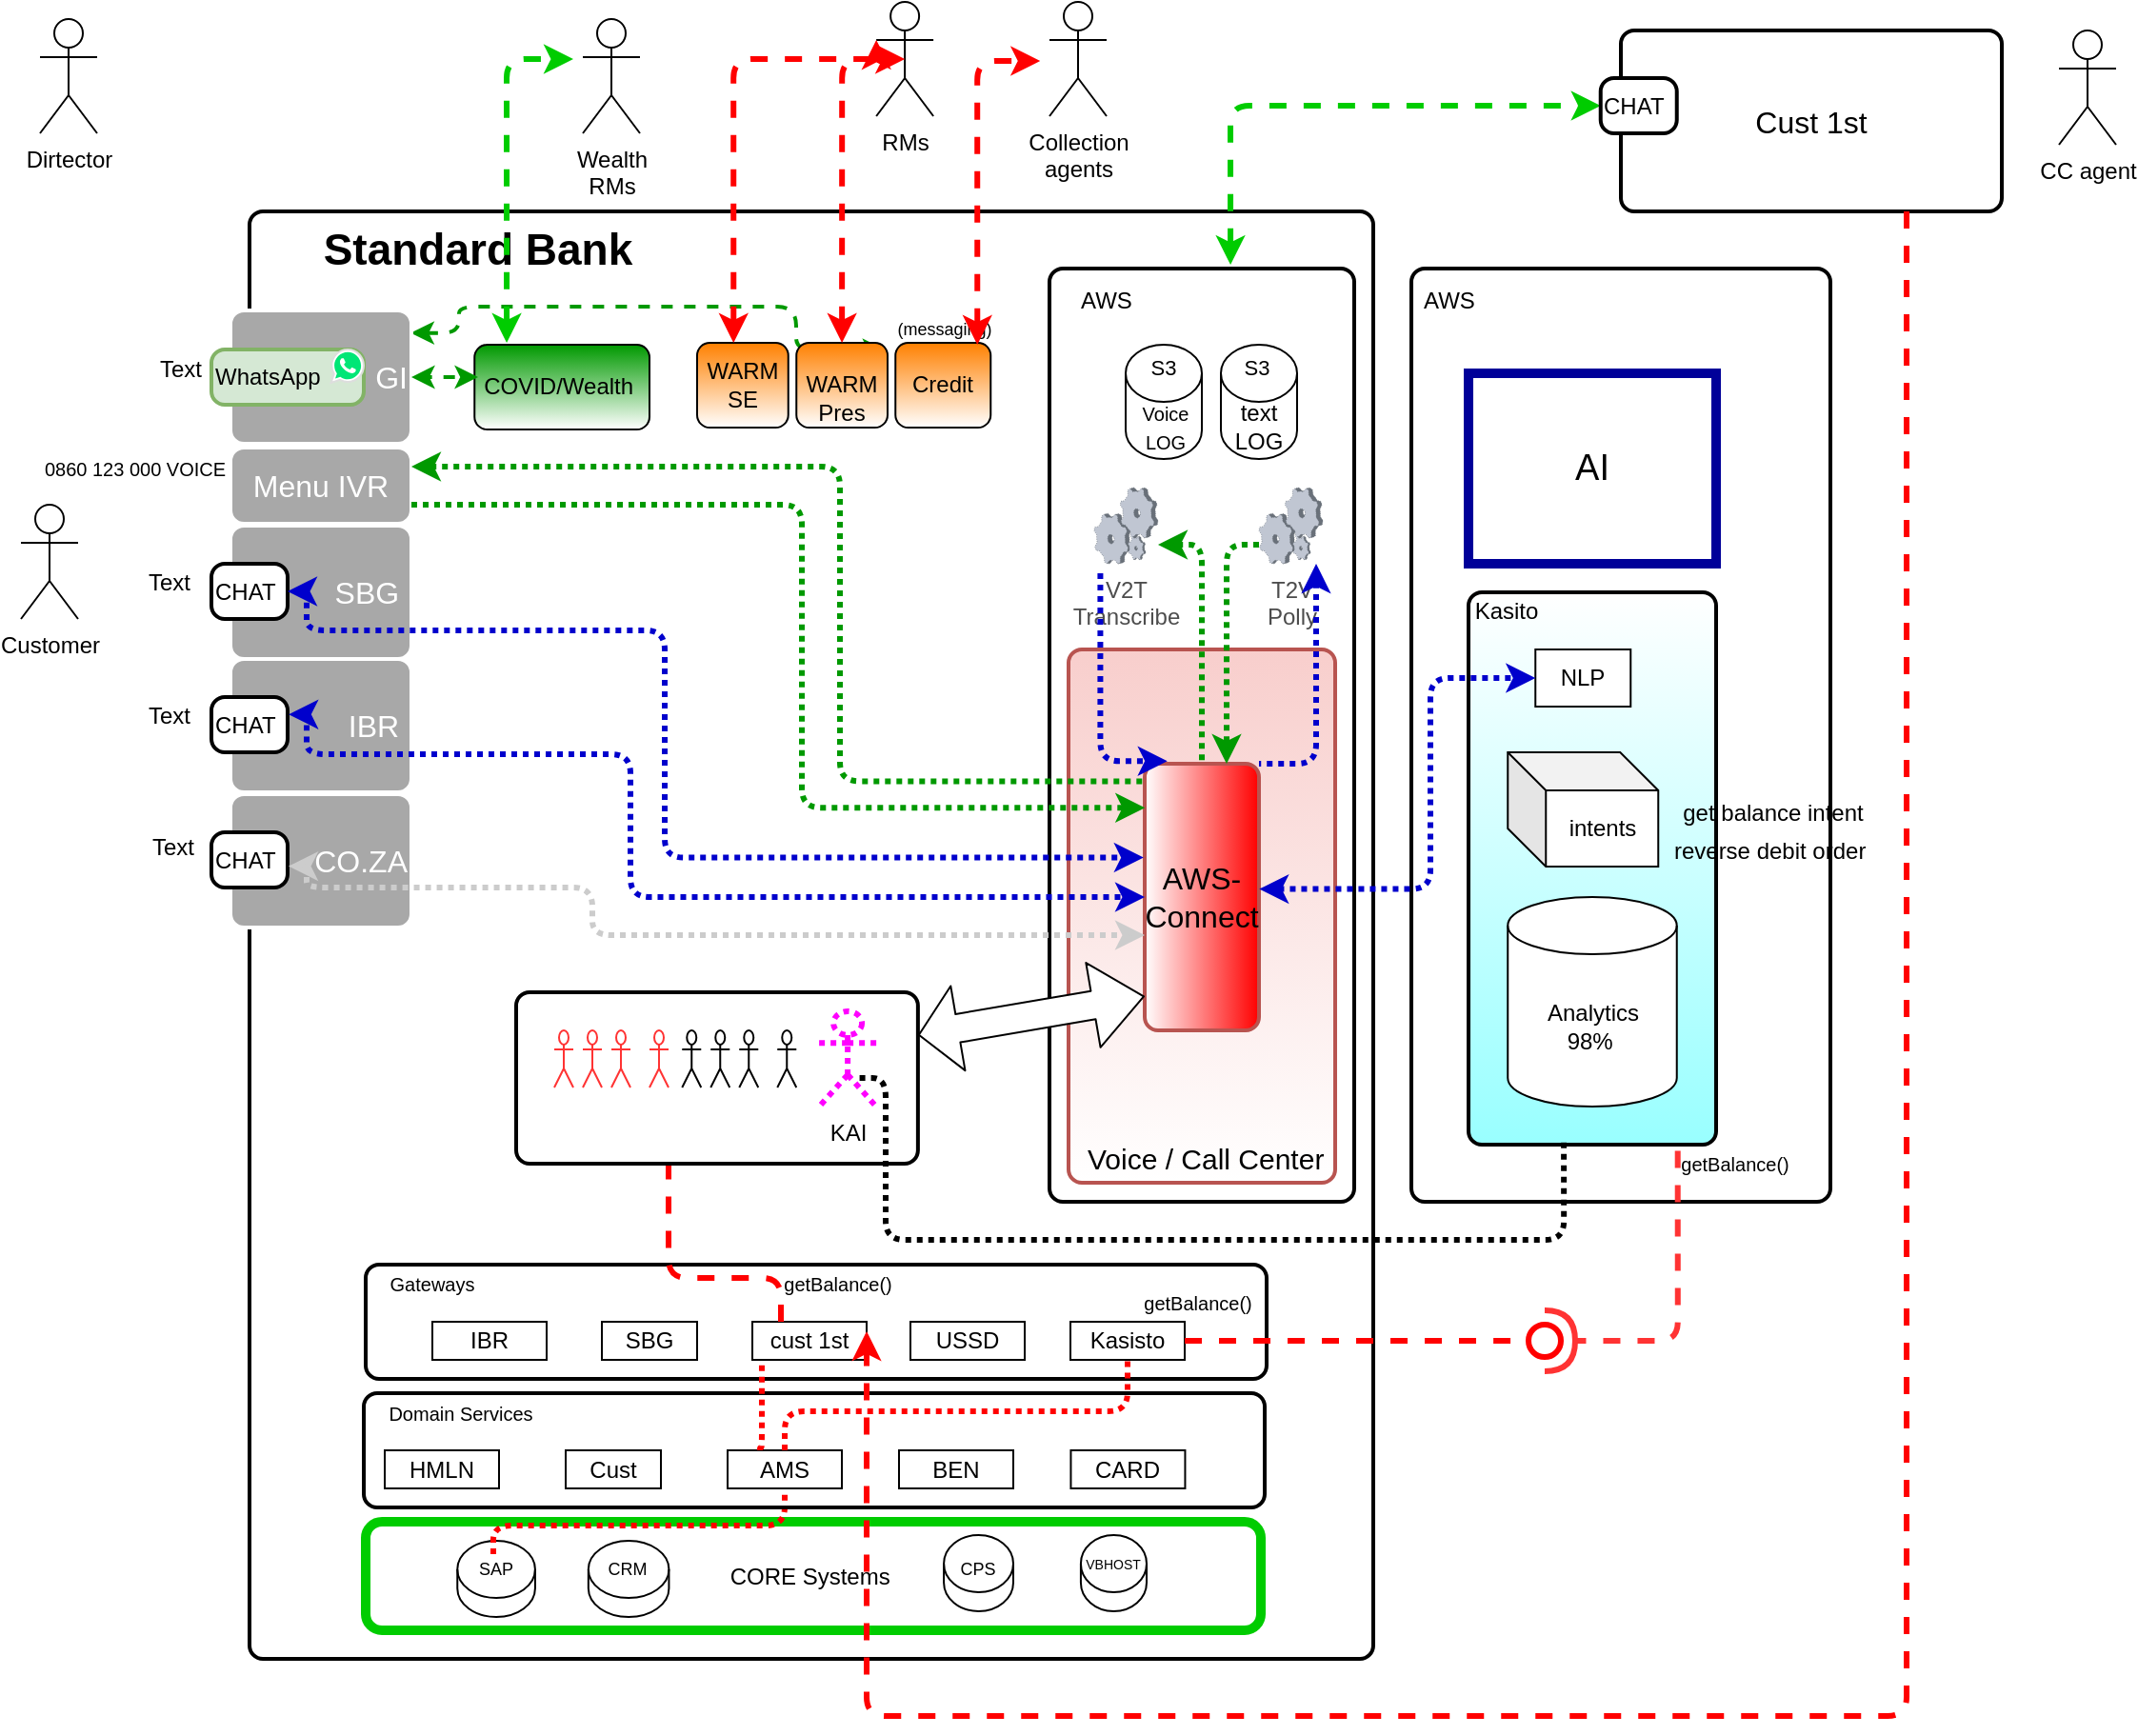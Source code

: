 <mxfile version="14.4.3" type="device"><diagram id="6pjOz0jpI8ln_Rn0kMTq" name="Page-1"><mxGraphModel dx="1392" dy="1125" grid="1" gridSize="10" guides="1" tooltips="1" connect="1" arrows="1" fold="1" page="1" pageScale="1" pageWidth="1654" pageHeight="1169" math="0" shadow="0"><root><mxCell id="0"/><mxCell id="1" parent="0"/><mxCell id="LYltHYQfetAKPx5YOl0u-1" value="" style="rounded=1;whiteSpace=wrap;html=1;absoluteArcSize=1;arcSize=14;strokeWidth=2;shadow=0;glass=0;comic=0;fillColor=none;gradientColor=none;fontSize=16;" parent="1" vertex="1"><mxGeometry x="410" y="130" width="590" height="760" as="geometry"/></mxCell><mxCell id="LYltHYQfetAKPx5YOl0u-5" value="" style="rounded=1;whiteSpace=wrap;html=1;absoluteArcSize=1;arcSize=14;strokeWidth=2;shadow=0;glass=0;comic=0;fillColor=none;gradientColor=none;fontSize=16;" parent="1" vertex="1"><mxGeometry x="830" y="160" width="160" height="490" as="geometry"/></mxCell><mxCell id="LYltHYQfetAKPx5YOl0u-112" value="" style="rounded=1;whiteSpace=wrap;html=1;absoluteArcSize=1;arcSize=14;strokeWidth=2;shadow=0;glass=0;comic=0;fillColor=#f8cecc;fontSize=16;labelBackgroundColor=none;align=center;strokeColor=#b85450;gradientColor=#ffffff;" parent="1" vertex="1"><mxGeometry x="840" y="360" width="140" height="280" as="geometry"/></mxCell><mxCell id="LYltHYQfetAKPx5YOl0u-2" value="Standard Bank" style="text;html=1;strokeColor=none;fillColor=none;align=center;verticalAlign=middle;whiteSpace=wrap;rounded=0;labelBackgroundColor=none;fontSize=23;opacity=80;fontStyle=1" parent="1" vertex="1"><mxGeometry x="430" y="140" width="200" height="20" as="geometry"/></mxCell><mxCell id="LYltHYQfetAKPx5YOl0u-3" value="" style="rounded=1;whiteSpace=wrap;html=1;absoluteArcSize=1;arcSize=14;strokeWidth=2;shadow=0;glass=0;comic=0;fillColor=none;gradientColor=none;fontSize=16;" parent="1" vertex="1"><mxGeometry x="1020" y="160" width="220" height="490" as="geometry"/></mxCell><mxCell id="LYltHYQfetAKPx5YOl0u-4" value="AWS&lt;br&gt;" style="text;html=1;strokeColor=none;fillColor=none;align=center;verticalAlign=middle;whiteSpace=wrap;rounded=0;" parent="1" vertex="1"><mxGeometry x="990" y="167" width="100" height="20" as="geometry"/></mxCell><mxCell id="LYltHYQfetAKPx5YOl0u-6" value="AWS" style="text;html=1;strokeColor=none;fillColor=none;align=center;verticalAlign=middle;whiteSpace=wrap;rounded=0;" parent="1" vertex="1"><mxGeometry x="840" y="167" width="40" height="20" as="geometry"/></mxCell><mxCell id="LYltHYQfetAKPx5YOl0u-7" value="" style="rounded=1;whiteSpace=wrap;html=1;absoluteArcSize=1;arcSize=14;strokeWidth=2;shadow=0;glass=0;comic=0;fontSize=16;fillColor=#99FFFF;gradientColor=#ffffff;gradientDirection=north;" parent="1" vertex="1"><mxGeometry x="1050" y="330" width="130" height="290" as="geometry"/></mxCell><mxCell id="LYltHYQfetAKPx5YOl0u-8" value="Kasito" style="text;html=1;strokeColor=none;fillColor=none;align=center;verticalAlign=middle;whiteSpace=wrap;rounded=0;" parent="1" vertex="1"><mxGeometry x="1050" y="330" width="40" height="20" as="geometry"/></mxCell><mxCell id="LYltHYQfetAKPx5YOl0u-10" value="AWS-&lt;br&gt;Connect" style="rounded=1;whiteSpace=wrap;html=1;absoluteArcSize=1;arcSize=14;strokeWidth=2;shadow=0;glass=0;comic=0;fontSize=16;strokeColor=#b85450;gradientColor=#ffffff;gradientDirection=west;fillColor=#FF0000;" parent="1" vertex="1"><mxGeometry x="880" y="420" width="60" height="140" as="geometry"/></mxCell><mxCell id="LYltHYQfetAKPx5YOl0u-13" value="" style="shape=flexArrow;endArrow=classic;startArrow=classic;html=1;exitX=1;exitY=0.25;exitDx=0;exitDy=0;fillColor=#ffffff;endWidth=29;endSize=8.64;startWidth=29;startSize=6.6;width=15;entryX=0;entryY=0.872;entryDx=0;entryDy=0;entryPerimeter=0;" parent="1" source="LYltHYQfetAKPx5YOl0u-162" target="LYltHYQfetAKPx5YOl0u-10" edge="1"><mxGeometry width="50" height="50" relative="1" as="geometry"><mxPoint x="762.5" y="582.6" as="sourcePoint"/><mxPoint x="720" y="430" as="targetPoint"/></mxGeometry></mxCell><mxCell id="LYltHYQfetAKPx5YOl0u-14" value="Customer" style="shape=umlActor;verticalLabelPosition=bottom;verticalAlign=top;html=1;outlineConnect=0;" parent="1" vertex="1"><mxGeometry x="290" y="284" width="30" height="60" as="geometry"/></mxCell><mxCell id="LYltHYQfetAKPx5YOl0u-22" value="&lt;p style=&quot;line-height: 100% ; font-size: 10px&quot;&gt;&lt;font style=&quot;font-size: 10px&quot;&gt;0860 123 000 VOICE&lt;/font&gt;&lt;/p&gt;" style="text;html=1;strokeColor=none;fillColor=none;align=center;verticalAlign=middle;whiteSpace=wrap;rounded=0;labelBackgroundColor=none;fontSize=10;" parent="1" vertex="1"><mxGeometry x="300" y="255" width="100" height="20" as="geometry"/></mxCell><mxCell id="LYltHYQfetAKPx5YOl0u-29" value="&lt;font color=&quot;#ffffff&quot;&gt;SBG&amp;nbsp;&lt;/font&gt;" style="rounded=1;whiteSpace=wrap;html=1;absoluteArcSize=1;arcSize=14;strokeWidth=2;shadow=0;glass=0;comic=0;gradientColor=none;fontSize=16;align=right;strokeColor=#FFFFFF;fillColor=#A8A8A8;" parent="1" vertex="1"><mxGeometry x="400" y="295" width="95" height="70" as="geometry"/></mxCell><mxCell id="LYltHYQfetAKPx5YOl0u-34" value="&lt;font style=&quot;font-size: 19px&quot;&gt;AI&lt;/font&gt;" style="rounded=0;whiteSpace=wrap;html=1;strokeColor=#000099;strokeWidth=5;" parent="1" vertex="1"><mxGeometry x="1050" y="215" width="130" height="100" as="geometry"/></mxCell><mxCell id="LYltHYQfetAKPx5YOl0u-35" value="" style="edgeStyle=segmentEdgeStyle;endArrow=none;html=1;strokeColor=#000000;strokeWidth=3;fontSize=16;dashed=1;dashPattern=1 1;endFill=0;exitX=0.385;exitY=0.996;exitDx=0;exitDy=0;exitPerimeter=0;entryX=0.853;entryY=0.5;entryDx=0;entryDy=0;entryPerimeter=0;" parent="1" source="LYltHYQfetAKPx5YOl0u-7" target="LYltHYQfetAKPx5YOl0u-162" edge="1"><mxGeometry width="50" height="50" relative="1" as="geometry"><mxPoint x="1100" y="640" as="sourcePoint"/><mxPoint x="720" y="350" as="targetPoint"/><Array as="points"><mxPoint x="1100" y="670"/><mxPoint x="744" y="670"/><mxPoint x="744" y="585"/></Array></mxGeometry></mxCell><mxCell id="LYltHYQfetAKPx5YOl0u-36" value="" style="edgeStyle=segmentEdgeStyle;endArrow=halfCircle;html=1;strokeWidth=3;fontSize=16;endFill=0;startSize=11;endSize=12;exitX=0.845;exitY=1.001;exitDx=0;exitDy=0;exitPerimeter=0;dashed=1;strokeColor=#FF3333;" parent="1" edge="1"><mxGeometry width="50" height="50" relative="1" as="geometry"><mxPoint x="1159.85" y="623.29" as="sourcePoint"/><mxPoint x="1090" y="723" as="targetPoint"/><Array as="points"><mxPoint x="1160" y="723"/></Array></mxGeometry></mxCell><mxCell id="LYltHYQfetAKPx5YOl0u-53" value="&lt;p style=&quot;line-height: 100%; font-size: 10px;&quot;&gt;&lt;font style=&quot;font-size: 10px;&quot;&gt;getBalance()&lt;/font&gt;&lt;/p&gt;" style="text;html=1;strokeColor=none;fillColor=none;align=center;verticalAlign=middle;whiteSpace=wrap;rounded=0;labelBackgroundColor=none;fontSize=10;" parent="1" vertex="1"><mxGeometry x="888" y="693" width="40" height="20" as="geometry"/></mxCell><mxCell id="LYltHYQfetAKPx5YOl0u-55" value="Analytics&lt;br&gt;98%&amp;nbsp;" style="shape=cylinder3;whiteSpace=wrap;html=1;boundedLbl=1;backgroundOutline=1;size=15;strokeColor=#000000;strokeWidth=1;" parent="1" vertex="1"><mxGeometry x="1070.62" y="490" width="88.75" height="110" as="geometry"/></mxCell><mxCell id="LYltHYQfetAKPx5YOl0u-65" value="" style="edgeStyle=segmentEdgeStyle;endArrow=classic;html=1;dashed=1;strokeWidth=2;fontSize=16;strokeColor=#009900;exitX=0.997;exitY=0.169;exitDx=0;exitDy=0;exitPerimeter=0;startArrow=classic;startFill=1;entryX=0.982;entryY=0.087;entryDx=0;entryDy=0;entryPerimeter=0;" parent="1" source="LYltHYQfetAKPx5YOl0u-110" target="LYltHYQfetAKPx5YOl0u-76" edge="1"><mxGeometry width="50" height="50" relative="1" as="geometry"><mxPoint x="220" y="250" as="sourcePoint"/><mxPoint x="330" y="105" as="targetPoint"/><Array as="points"><mxPoint x="520" y="194"/><mxPoint x="520" y="180"/><mxPoint x="697" y="180"/></Array></mxGeometry></mxCell><mxCell id="LYltHYQfetAKPx5YOl0u-66" value="Text" style="text;html=1;strokeColor=none;fillColor=none;align=center;verticalAlign=middle;whiteSpace=wrap;rounded=0;" parent="1" vertex="1"><mxGeometry x="347.5" y="315" width="40" height="20" as="geometry"/></mxCell><mxCell id="LYltHYQfetAKPx5YOl0u-68" value="intents" style="shape=cube;whiteSpace=wrap;html=1;boundedLbl=1;backgroundOutline=1;darkOpacity=0.05;darkOpacity2=0.1;strokeColor=#000000;strokeWidth=1;align=center;" parent="1" vertex="1"><mxGeometry x="1070.63" y="414" width="79" height="60" as="geometry"/></mxCell><mxCell id="LYltHYQfetAKPx5YOl0u-69" value="NLP" style="rounded=0;whiteSpace=wrap;html=1;strokeColor=#000000;strokeWidth=1;align=center;" parent="1" vertex="1"><mxGeometry x="1085.13" y="360" width="50" height="30" as="geometry"/></mxCell><mxCell id="LYltHYQfetAKPx5YOl0u-76" value="&lt;br&gt;WARM&lt;br&gt;Pres" style="rounded=1;whiteSpace=wrap;html=1;strokeColor=#000000;strokeWidth=1;gradientColor=#ffffff;align=center;fillColor=#FF8000;" parent="1" vertex="1"><mxGeometry x="697.13" y="199" width="47.87" height="44.5" as="geometry"/></mxCell><mxCell id="LYltHYQfetAKPx5YOl0u-102" value="Menu IVR" style="rounded=1;whiteSpace=wrap;html=1;absoluteArcSize=1;arcSize=14;strokeWidth=2;shadow=0;glass=0;comic=0;gradientColor=none;fontSize=16;align=center;strokeColor=#FFFFFF;labelBackgroundColor=none;fontColor=#FFFFFF;fillColor=#A8A8A8;" parent="1" vertex="1"><mxGeometry x="400" y="254" width="95" height="40" as="geometry"/></mxCell><mxCell id="LYltHYQfetAKPx5YOl0u-62" value="CHAT" style="rounded=1;whiteSpace=wrap;html=1;absoluteArcSize=1;arcSize=14;strokeWidth=2;shadow=0;glass=0;comic=0;gradientColor=none;fontSize=12;align=left;" parent="1" vertex="1"><mxGeometry x="390" y="315" width="40" height="29" as="geometry"/></mxCell><mxCell id="LYltHYQfetAKPx5YOl0u-103" value="&lt;font color=&quot;#ffffff&quot;&gt;IBR&amp;nbsp;&lt;/font&gt;" style="rounded=1;whiteSpace=wrap;html=1;absoluteArcSize=1;arcSize=14;strokeWidth=2;shadow=0;glass=0;comic=0;gradientColor=none;fontSize=16;align=right;strokeColor=#FFFFFF;fillColor=#A8A8A8;" parent="1" vertex="1"><mxGeometry x="400" y="365" width="95" height="70" as="geometry"/></mxCell><mxCell id="LYltHYQfetAKPx5YOl0u-104" value="CHAT" style="rounded=1;whiteSpace=wrap;html=1;absoluteArcSize=1;arcSize=14;strokeWidth=2;shadow=0;glass=0;comic=0;gradientColor=none;fontSize=12;align=left;" parent="1" vertex="1"><mxGeometry x="390" y="385" width="40" height="29" as="geometry"/></mxCell><mxCell id="LYltHYQfetAKPx5YOl0u-105" value="&lt;font color=&quot;#ffffff&quot;&gt;CO.ZA&lt;/font&gt;" style="rounded=1;whiteSpace=wrap;html=1;absoluteArcSize=1;arcSize=14;strokeWidth=2;shadow=0;glass=0;comic=0;gradientColor=none;fontSize=16;align=right;strokeColor=#FFFFFF;fillColor=#A8A8A8;" parent="1" vertex="1"><mxGeometry x="400" y="436" width="95" height="70" as="geometry"/></mxCell><mxCell id="LYltHYQfetAKPx5YOl0u-106" value="CHAT" style="rounded=1;whiteSpace=wrap;html=1;absoluteArcSize=1;arcSize=14;strokeWidth=2;shadow=0;glass=0;comic=0;gradientColor=none;fontSize=12;align=left;" parent="1" vertex="1"><mxGeometry x="390" y="456" width="40" height="29" as="geometry"/></mxCell><mxCell id="LYltHYQfetAKPx5YOl0u-110" value="&lt;font color=&quot;#ffffff&quot;&gt;GI&lt;/font&gt;" style="rounded=1;whiteSpace=wrap;html=1;absoluteArcSize=1;arcSize=14;strokeWidth=2;shadow=0;glass=0;comic=0;gradientColor=none;fontSize=16;align=right;strokeColor=#FFFFFF;fillColor=#A8A8A8;" parent="1" vertex="1"><mxGeometry x="400" y="182" width="95" height="70" as="geometry"/></mxCell><mxCell id="LYltHYQfetAKPx5YOl0u-111" value="WhatsApp" style="rounded=1;whiteSpace=wrap;html=1;absoluteArcSize=1;arcSize=14;strokeWidth=2;shadow=0;glass=0;comic=0;fontSize=12;align=left;fillColor=#d5e8d4;strokeColor=#82b366;" parent="1" vertex="1"><mxGeometry x="390" y="202.5" width="80" height="29" as="geometry"/></mxCell><mxCell id="LYltHYQfetAKPx5YOl0u-74" value="" style="dashed=0;outlineConnect=0;html=1;align=center;labelPosition=center;verticalLabelPosition=bottom;verticalAlign=top;shape=mxgraph.weblogos.whatsapp;fillColor=#00E676;strokeColor=#dddddd;rounded=1;shadow=0;glass=0;comic=0;fontSize=16;" parent="1" vertex="1"><mxGeometry x="452.8" y="202.5" width="17.2" height="17.5" as="geometry"/></mxCell><mxCell id="LYltHYQfetAKPx5YOl0u-113" value="&lt;p style=&quot;line-height: 100%&quot;&gt;&lt;font style=&quot;font-size: 15px&quot;&gt;&amp;nbsp;Voice / Call Center&lt;/font&gt;&lt;/p&gt;" style="text;html=1;strokeColor=none;fillColor=none;align=center;verticalAlign=middle;whiteSpace=wrap;rounded=0;labelBackgroundColor=none;fontSize=21;dashed=1;dashPattern=1 2;" parent="1" vertex="1"><mxGeometry x="840" y="616" width="140" height="20" as="geometry"/></mxCell><mxCell id="LYltHYQfetAKPx5YOl0u-114" value="" style="group" parent="1" vertex="1" connectable="0"><mxGeometry x="870" y="200" width="90" height="60" as="geometry"/></mxCell><mxCell id="LYltHYQfetAKPx5YOl0u-57" value="&lt;div style=&quot;text-align: center&quot;&gt;&lt;span style=&quot;font-size: x-small&quot;&gt;Voice LOG&lt;/span&gt;&lt;/div&gt;" style="shape=cylinder3;whiteSpace=wrap;html=1;boundedLbl=1;backgroundOutline=1;size=15;strokeColor=#000000;strokeWidth=1;align=left;" parent="LYltHYQfetAKPx5YOl0u-114" vertex="1"><mxGeometry width="40" height="60" as="geometry"/></mxCell><mxCell id="LYltHYQfetAKPx5YOl0u-58" value="text&lt;br&gt;&lt;div style=&quot;&quot;&gt;&lt;span&gt;LOG&lt;/span&gt;&lt;/div&gt;" style="shape=cylinder3;whiteSpace=wrap;html=1;boundedLbl=1;backgroundOutline=1;size=15;strokeColor=#000000;strokeWidth=1;align=center;" parent="LYltHYQfetAKPx5YOl0u-114" vertex="1"><mxGeometry x="50" width="40" height="60" as="geometry"/></mxCell><mxCell id="LYltHYQfetAKPx5YOl0u-107" value="&lt;p style=&quot;line-height: 100%&quot;&gt;&lt;span style=&quot;font-size: 11px&quot;&gt;S3&lt;/span&gt;&lt;/p&gt;" style="text;html=1;strokeColor=none;fillColor=none;align=center;verticalAlign=middle;whiteSpace=wrap;rounded=0;labelBackgroundColor=none;fontSize=21;" parent="LYltHYQfetAKPx5YOl0u-114" vertex="1"><mxGeometry x="11.25" y="5" width="17.5" height="10" as="geometry"/></mxCell><mxCell id="LYltHYQfetAKPx5YOl0u-108" value="&lt;p style=&quot;line-height: 100%&quot;&gt;&lt;span style=&quot;font-size: 11px&quot;&gt;S3&lt;/span&gt;&lt;/p&gt;" style="text;html=1;strokeColor=none;fillColor=none;align=center;verticalAlign=middle;whiteSpace=wrap;rounded=0;labelBackgroundColor=none;fontSize=21;" parent="LYltHYQfetAKPx5YOl0u-114" vertex="1"><mxGeometry x="60" y="5" width="17.5" height="10" as="geometry"/></mxCell><mxCell id="LYltHYQfetAKPx5YOl0u-115" value="&lt;font color=&quot;#4d4d4d&quot;&gt;T2V&lt;br&gt;Polly&lt;br&gt;&lt;/font&gt;" style="verticalLabelPosition=bottom;aspect=fixed;html=1;verticalAlign=top;strokeColor=none;align=center;outlineConnect=0;shape=mxgraph.citrix.process;fillColor=none;dashed=1;dashPattern=1 2;labelBackgroundColor=none;fontSize=12;fontColor=#FFFFFF;" parent="1" vertex="1"><mxGeometry x="940" y="275" width="33.55" height="40" as="geometry"/></mxCell><mxCell id="LYltHYQfetAKPx5YOl0u-116" value="&lt;font color=&quot;#4d4d4d&quot;&gt;V2T&lt;br&gt;Transcribe&lt;br&gt;&lt;/font&gt;" style="verticalLabelPosition=bottom;aspect=fixed;html=1;verticalAlign=top;strokeColor=none;align=center;outlineConnect=0;shape=mxgraph.citrix.process;fillColor=none;dashed=1;dashPattern=1 2;labelBackgroundColor=none;fontSize=12;fontColor=#FFFFFF;" parent="1" vertex="1"><mxGeometry x="853.45" y="275" width="33.55" height="40" as="geometry"/></mxCell><mxCell id="LYltHYQfetAKPx5YOl0u-117" value="Text" style="text;html=1;strokeColor=none;fillColor=none;align=center;verticalAlign=middle;whiteSpace=wrap;rounded=0;" parent="1" vertex="1"><mxGeometry x="347.5" y="385" width="40" height="20" as="geometry"/></mxCell><mxCell id="LYltHYQfetAKPx5YOl0u-118" value="Text" style="text;html=1;strokeColor=none;fillColor=none;align=center;verticalAlign=middle;whiteSpace=wrap;rounded=0;" parent="1" vertex="1"><mxGeometry x="350" y="454" width="40" height="20" as="geometry"/></mxCell><mxCell id="LYltHYQfetAKPx5YOl0u-119" value="Text" style="text;html=1;strokeColor=none;fillColor=none;align=center;verticalAlign=middle;whiteSpace=wrap;rounded=0;" parent="1" vertex="1"><mxGeometry x="360" y="202.5" width="27.5" height="20" as="geometry"/></mxCell><mxCell id="LYltHYQfetAKPx5YOl0u-130" value="" style="group" parent="1" vertex="1" connectable="0"><mxGeometry x="471" y="818" width="470" height="57" as="geometry"/></mxCell><mxCell id="LYltHYQfetAKPx5YOl0u-40" value="CORE Systems&amp;nbsp;&lt;br&gt;" style="rounded=1;whiteSpace=wrap;html=1;strokeColor=#00CC00;strokeWidth=5;" parent="LYltHYQfetAKPx5YOl0u-130" vertex="1"><mxGeometry width="470" height="57" as="geometry"/></mxCell><mxCell id="LYltHYQfetAKPx5YOl0u-41" value="" style="shape=cylinder3;whiteSpace=wrap;html=1;boundedLbl=1;backgroundOutline=1;size=15;strokeWidth=1;" parent="LYltHYQfetAKPx5YOl0u-130" vertex="1"><mxGeometry x="116.92" y="10" width="42.29" height="40" as="geometry"/></mxCell><mxCell id="LYltHYQfetAKPx5YOl0u-42" value="" style="shape=cylinder3;whiteSpace=wrap;html=1;boundedLbl=1;backgroundOutline=1;size=15;strokeWidth=1;" parent="LYltHYQfetAKPx5YOl0u-130" vertex="1"><mxGeometry x="48.13" y="10" width="40.83" height="40" as="geometry"/></mxCell><mxCell id="LYltHYQfetAKPx5YOl0u-43" value="" style="shape=cylinder3;whiteSpace=wrap;html=1;boundedLbl=1;backgroundOutline=1;size=15;strokeWidth=1;" parent="LYltHYQfetAKPx5YOl0u-130" vertex="1"><mxGeometry x="375.46" y="7" width="34.54" height="40" as="geometry"/></mxCell><mxCell id="LYltHYQfetAKPx5YOl0u-44" value="" style="shape=cylinder3;whiteSpace=wrap;html=1;boundedLbl=1;backgroundOutline=1;size=15;strokeWidth=1;" parent="LYltHYQfetAKPx5YOl0u-130" vertex="1"><mxGeometry x="303.54" y="7" width="36.46" height="40" as="geometry"/></mxCell><mxCell id="LYltHYQfetAKPx5YOl0u-125" value="&lt;p style=&quot;line-height: 100%&quot;&gt;&lt;font style=&quot;font-size: 9px&quot;&gt;SAP&lt;/font&gt;&lt;/p&gt;" style="text;html=1;strokeColor=none;fillColor=none;align=center;verticalAlign=middle;whiteSpace=wrap;rounded=0;labelBackgroundColor=none;fontSize=21;" parent="LYltHYQfetAKPx5YOl0u-130" vertex="1"><mxGeometry x="53.854" y="17" width="29.375" height="10" as="geometry"/></mxCell><mxCell id="LYltHYQfetAKPx5YOl0u-126" value="&lt;p style=&quot;line-height: 100%&quot;&gt;&lt;font style=&quot;font-size: 9px&quot;&gt;CRM&lt;/font&gt;&lt;/p&gt;" style="text;html=1;strokeColor=none;fillColor=none;align=center;verticalAlign=middle;whiteSpace=wrap;rounded=0;labelBackgroundColor=none;fontSize=21;" parent="LYltHYQfetAKPx5YOl0u-130" vertex="1"><mxGeometry x="123.375" y="17" width="29.375" height="10" as="geometry"/></mxCell><mxCell id="LYltHYQfetAKPx5YOl0u-127" value="&lt;p style=&quot;line-height: 100%&quot;&gt;&lt;font style=&quot;font-size: 9px&quot;&gt;CPS&lt;/font&gt;&lt;/p&gt;" style="text;html=1;strokeColor=none;fillColor=none;align=center;verticalAlign=middle;whiteSpace=wrap;rounded=0;labelBackgroundColor=none;fontSize=21;" parent="LYltHYQfetAKPx5YOl0u-130" vertex="1"><mxGeometry x="307.079" y="17" width="29.375" height="10" as="geometry"/></mxCell><mxCell id="LYltHYQfetAKPx5YOl0u-129" value="&lt;p style=&quot;line-height: 100%; font-size: 7px;&quot;&gt;&lt;font style=&quot;font-size: 7px;&quot;&gt;VBHOST&lt;/font&gt;&lt;/p&gt;" style="text;html=1;strokeColor=none;fillColor=none;align=center;verticalAlign=middle;whiteSpace=wrap;rounded=0;labelBackgroundColor=none;fontSize=7;" parent="LYltHYQfetAKPx5YOl0u-130" vertex="1"><mxGeometry x="378.039" y="17" width="29.375" height="10" as="geometry"/></mxCell><mxCell id="LYltHYQfetAKPx5YOl0u-144" value="" style="edgeStyle=segmentEdgeStyle;endArrow=none;html=1;dashed=1;strokeColor=#FF0000;strokeWidth=3;fontSize=16;dashPattern=1 1;fillColor=#ffffff;align=center;endFill=0;exitX=0.5;exitY=0;exitDx=0;exitDy=0;entryX=0.5;entryY=1;entryDx=0;entryDy=0;" parent="LYltHYQfetAKPx5YOl0u-130" target="LYltHYQfetAKPx5YOl0u-122" edge="1"><mxGeometry width="50" height="50" relative="1" as="geometry"><mxPoint x="67" y="17" as="sourcePoint"/><mxPoint x="247" y="-30.5" as="targetPoint"/><Array as="points"><mxPoint x="67" y="2"/><mxPoint x="220" y="2"/></Array></mxGeometry></mxCell><mxCell id="LYltHYQfetAKPx5YOl0u-120" value="" style="rounded=1;whiteSpace=wrap;html=1;absoluteArcSize=1;arcSize=14;strokeWidth=2;shadow=0;glass=0;comic=0;fillColor=none;gradientColor=none;fontSize=16;labelBackgroundColor=none;align=center;" parent="1" vertex="1"><mxGeometry x="470" y="750.5" width="473" height="60" as="geometry"/></mxCell><mxCell id="LYltHYQfetAKPx5YOl0u-121" value="&lt;p style=&quot;line-height: 100%; font-size: 10px;&quot;&gt;&lt;font style=&quot;font-size: 10px;&quot;&gt;Domain Services&lt;/font&gt;&lt;/p&gt;" style="text;html=1;strokeColor=none;fillColor=none;align=center;verticalAlign=middle;whiteSpace=wrap;rounded=0;labelBackgroundColor=none;fontSize=10;" parent="1" vertex="1"><mxGeometry x="481" y="750.5" width="80" height="20" as="geometry"/></mxCell><mxCell id="LYltHYQfetAKPx5YOl0u-51" value="HMLN" style="rounded=0;whiteSpace=wrap;html=1;strokeColor=#000000;strokeWidth=1;" parent="1" vertex="1"><mxGeometry x="481" y="780.5" width="60" height="20" as="geometry"/></mxCell><mxCell id="LYltHYQfetAKPx5YOl0u-52" value="Cust" style="rounded=0;whiteSpace=wrap;html=1;strokeColor=#000000;strokeWidth=1;" parent="1" vertex="1"><mxGeometry x="576" y="780.5" width="50" height="20" as="geometry"/></mxCell><mxCell id="LYltHYQfetAKPx5YOl0u-122" value="AMS" style="rounded=0;whiteSpace=wrap;html=1;strokeColor=#000000;strokeWidth=1;" parent="1" vertex="1"><mxGeometry x="661" y="780.5" width="60" height="20" as="geometry"/></mxCell><mxCell id="LYltHYQfetAKPx5YOl0u-123" value="BEN" style="rounded=0;whiteSpace=wrap;html=1;strokeColor=#000000;strokeWidth=1;" parent="1" vertex="1"><mxGeometry x="751" y="780.5" width="60" height="20" as="geometry"/></mxCell><mxCell id="LYltHYQfetAKPx5YOl0u-131" value="CARD" style="rounded=0;whiteSpace=wrap;html=1;strokeColor=#000000;strokeWidth=1;" parent="1" vertex="1"><mxGeometry x="841.22" y="780.5" width="60" height="20" as="geometry"/></mxCell><mxCell id="LYltHYQfetAKPx5YOl0u-133" value="" style="rounded=1;whiteSpace=wrap;html=1;absoluteArcSize=1;arcSize=14;strokeWidth=2;shadow=0;glass=0;comic=0;fillColor=none;gradientColor=none;fontSize=16;labelBackgroundColor=none;align=center;" parent="1" vertex="1"><mxGeometry x="471" y="683" width="473" height="60" as="geometry"/></mxCell><mxCell id="LYltHYQfetAKPx5YOl0u-134" value="&lt;p style=&quot;line-height: 100% ; font-size: 10px&quot;&gt;&lt;font style=&quot;font-size: 10px&quot;&gt;Gateways&lt;/font&gt;&lt;/p&gt;" style="text;html=1;strokeColor=none;fillColor=none;align=center;verticalAlign=middle;whiteSpace=wrap;rounded=0;labelBackgroundColor=none;fontSize=10;" parent="1" vertex="1"><mxGeometry x="481" y="683" width="50" height="20" as="geometry"/></mxCell><mxCell id="LYltHYQfetAKPx5YOl0u-135" value="IBR" style="rounded=0;whiteSpace=wrap;html=1;strokeColor=#000000;strokeWidth=1;" parent="1" vertex="1"><mxGeometry x="506" y="713" width="60" height="20" as="geometry"/></mxCell><mxCell id="LYltHYQfetAKPx5YOl0u-136" value="SBG" style="rounded=0;whiteSpace=wrap;html=1;strokeColor=#000000;strokeWidth=1;" parent="1" vertex="1"><mxGeometry x="595" y="713" width="50" height="20" as="geometry"/></mxCell><mxCell id="LYltHYQfetAKPx5YOl0u-137" value="USSD" style="rounded=0;whiteSpace=wrap;html=1;strokeColor=#000000;strokeWidth=1;" parent="1" vertex="1"><mxGeometry x="757" y="713" width="60" height="20" as="geometry"/></mxCell><mxCell id="LYltHYQfetAKPx5YOl0u-138" value="Kasisto" style="rounded=0;whiteSpace=wrap;html=1;strokeColor=#000000;strokeWidth=1;" parent="1" vertex="1"><mxGeometry x="841" y="713" width="60" height="20" as="geometry"/></mxCell><mxCell id="LYltHYQfetAKPx5YOl0u-139" value="cust 1st" style="rounded=0;whiteSpace=wrap;html=1;strokeColor=#000000;strokeWidth=1;" parent="1" vertex="1"><mxGeometry x="674" y="713" width="60" height="20" as="geometry"/></mxCell><mxCell id="LYltHYQfetAKPx5YOl0u-140" value="" style="edgeStyle=segmentEdgeStyle;endArrow=none;html=1;strokeWidth=3;fontSize=16;endFill=0;startSize=7;endSize=17;strokeColor=#FF0000;dashed=1;exitX=0.25;exitY=0;exitDx=0;exitDy=0;entryX=0.378;entryY=1.011;entryDx=0;entryDy=0;entryPerimeter=0;" parent="1" source="LYltHYQfetAKPx5YOl0u-139" target="LYltHYQfetAKPx5YOl0u-162" edge="1"><mxGeometry width="50" height="50" relative="1" as="geometry"><mxPoint x="911" y="733" as="sourcePoint"/><mxPoint x="649.87" y="640.2" as="targetPoint"/><Array as="points"><mxPoint x="689" y="690"/><mxPoint x="630" y="690"/><mxPoint x="630" y="631"/></Array></mxGeometry></mxCell><mxCell id="LYltHYQfetAKPx5YOl0u-141" value="&lt;p style=&quot;line-height: 100%; font-size: 10px;&quot;&gt;&lt;font style=&quot;font-size: 10px;&quot;&gt;getBalance()&lt;/font&gt;&lt;/p&gt;" style="text;html=1;strokeColor=none;fillColor=none;align=center;verticalAlign=middle;whiteSpace=wrap;rounded=0;labelBackgroundColor=none;fontSize=10;" parent="1" vertex="1"><mxGeometry x="699.06" y="683" width="40" height="20" as="geometry"/></mxCell><mxCell id="LYltHYQfetAKPx5YOl0u-142" value="" style="edgeStyle=segmentEdgeStyle;endArrow=none;html=1;dashed=1;strokeColor=#FF0000;strokeWidth=3;fontSize=16;dashPattern=1 1;fillColor=#ffffff;align=center;endFill=0;exitX=0.5;exitY=0;exitDx=0;exitDy=0;entryX=0.5;entryY=1;entryDx=0;entryDy=0;" parent="1" source="LYltHYQfetAKPx5YOl0u-122" target="LYltHYQfetAKPx5YOl0u-138" edge="1"><mxGeometry width="50" height="50" relative="1" as="geometry"><mxPoint x="1258" y="892.5" as="sourcePoint"/><mxPoint x="1308" y="842.5" as="targetPoint"/><Array as="points"><mxPoint x="691" y="760"/><mxPoint x="871" y="760"/></Array></mxGeometry></mxCell><mxCell id="LYltHYQfetAKPx5YOl0u-143" value="" style="edgeStyle=segmentEdgeStyle;endArrow=none;html=1;dashed=1;strokeColor=#FF0000;strokeWidth=3;fontSize=16;dashPattern=1 1;fillColor=#ffffff;align=center;endFill=0;entryX=0.083;entryY=1;entryDx=0;entryDy=0;entryPerimeter=0;" parent="1" target="LYltHYQfetAKPx5YOl0u-139" edge="1"><mxGeometry width="50" height="50" relative="1" as="geometry"><mxPoint x="678.03" y="780.5" as="sourcePoint"/><mxPoint x="678.03" y="730.5" as="targetPoint"/><Array as="points"><mxPoint x="678" y="779"/><mxPoint x="679" y="779"/></Array></mxGeometry></mxCell><mxCell id="LYltHYQfetAKPx5YOl0u-145" value="&lt;p style=&quot;line-height: 100%; font-size: 10px;&quot;&gt;&lt;font style=&quot;font-size: 10px;&quot;&gt;getBalance()&lt;/font&gt;&lt;/p&gt;" style="text;html=1;strokeColor=none;fillColor=none;align=center;verticalAlign=middle;whiteSpace=wrap;rounded=0;labelBackgroundColor=none;fontSize=10;" parent="1" vertex="1"><mxGeometry x="1170" y="620" width="40" height="20" as="geometry"/></mxCell><mxCell id="LYltHYQfetAKPx5YOl0u-146" value="" style="edgeStyle=segmentEdgeStyle;endArrow=classic;html=1;dashed=1;strokeWidth=3;fontSize=16;dashPattern=1 1;fillColor=#ffffff;align=center;strokeColor=#009900;exitX=1;exitY=0.75;exitDx=0;exitDy=0;entryX=0.002;entryY=0.165;entryDx=0;entryDy=0;entryPerimeter=0;" parent="1" source="LYltHYQfetAKPx5YOl0u-102" target="LYltHYQfetAKPx5YOl0u-10" edge="1"><mxGeometry width="50" height="50" relative="1" as="geometry"><mxPoint x="493" y="264.58" as="sourcePoint"/><mxPoint x="643" y="264.58" as="targetPoint"/><Array as="points"><mxPoint x="700" y="284"/><mxPoint x="700" y="443"/></Array></mxGeometry></mxCell><mxCell id="LYltHYQfetAKPx5YOl0u-147" value="" style="edgeStyle=segmentEdgeStyle;endArrow=classic;html=1;dashed=1;strokeWidth=3;fontSize=16;dashPattern=1 1;fillColor=#ffffff;align=center;strokeColor=#0000CC;entryX=0.198;entryY=-0.01;entryDx=0;entryDy=0;entryPerimeter=0;" parent="1" target="LYltHYQfetAKPx5YOl0u-10" edge="1"><mxGeometry width="50" height="50" relative="1" as="geometry"><mxPoint x="856.71" y="320" as="sourcePoint"/><mxPoint x="856.71" y="370" as="targetPoint"/><Array as="points"><mxPoint x="857" y="419"/></Array></mxGeometry></mxCell><mxCell id="LYltHYQfetAKPx5YOl0u-148" value="" style="edgeStyle=segmentEdgeStyle;endArrow=none;html=1;dashed=1;strokeWidth=3;fontSize=16;dashPattern=1 1;fillColor=#ffffff;align=center;strokeColor=#0000CC;startArrow=classic;startFill=1;endFill=0;" parent="1" source="LYltHYQfetAKPx5YOl0u-115" edge="1"><mxGeometry width="50" height="50" relative="1" as="geometry"><mxPoint x="930.0" y="300" as="sourcePoint"/><mxPoint x="940" y="420" as="targetPoint"/><Array as="points"><mxPoint x="970" y="320"/><mxPoint x="970" y="420"/></Array></mxGeometry></mxCell><mxCell id="LYltHYQfetAKPx5YOl0u-149" value="" style="edgeStyle=segmentEdgeStyle;endArrow=none;html=1;dashed=1;strokeWidth=3;fontSize=16;dashPattern=1 1;fillColor=#ffffff;align=center;strokeColor=#009900;exitX=1;exitY=0.25;exitDx=0;exitDy=0;startArrow=classic;startFill=1;endFill=0;entryX=0.013;entryY=0.066;entryDx=0;entryDy=0;entryPerimeter=0;" parent="1" source="LYltHYQfetAKPx5YOl0u-102" target="LYltHYQfetAKPx5YOl0u-10" edge="1"><mxGeometry width="50" height="50" relative="1" as="geometry"><mxPoint x="495" y="206.47" as="sourcePoint"/><mxPoint x="853.45" y="222.499" as="targetPoint"/><Array as="points"><mxPoint x="720" y="264"/><mxPoint x="720" y="429"/></Array></mxGeometry></mxCell><mxCell id="LYltHYQfetAKPx5YOl0u-150" value="" style="edgeStyle=segmentEdgeStyle;endArrow=classic;html=1;dashed=1;strokeWidth=3;fontSize=16;dashPattern=1 1;fillColor=#ffffff;align=center;strokeColor=#0000CC;startArrow=classic;startFill=1;entryX=0;entryY=0.5;entryDx=0;entryDy=0;exitX=1.002;exitY=0.47;exitDx=0;exitDy=0;exitPerimeter=0;" parent="1" source="LYltHYQfetAKPx5YOl0u-10" target="LYltHYQfetAKPx5YOl0u-69" edge="1"><mxGeometry width="50" height="50" relative="1" as="geometry"><mxPoint x="930.0" y="435" as="sourcePoint"/><mxPoint x="1020" y="435" as="targetPoint"/><Array as="points"><mxPoint x="1030" y="486"/><mxPoint x="1030" y="375"/></Array></mxGeometry></mxCell><mxCell id="LYltHYQfetAKPx5YOl0u-151" value="" style="edgeStyle=segmentEdgeStyle;endArrow=none;html=1;dashed=1;strokeWidth=3;fontSize=16;dashPattern=1 1;fillColor=#ffffff;align=center;startArrow=classic;startFill=1;endFill=0;strokeColor=#009900;entryX=0.5;entryY=0;entryDx=0;entryDy=0;" parent="1" target="LYltHYQfetAKPx5YOl0u-10" edge="1"><mxGeometry width="50" height="50" relative="1" as="geometry"><mxPoint x="887" y="305" as="sourcePoint"/><mxPoint x="907" y="375" as="targetPoint"/><Array as="points"><mxPoint x="910" y="305"/></Array></mxGeometry></mxCell><mxCell id="LYltHYQfetAKPx5YOl0u-152" value="" style="edgeStyle=segmentEdgeStyle;endArrow=classic;html=1;dashed=1;strokeWidth=3;fontSize=16;dashPattern=1 1;fillColor=#ffffff;align=center;startArrow=none;startFill=0;endFill=1;strokeColor=#009900;entryX=0.5;entryY=0;entryDx=0;entryDy=0;" parent="1" edge="1"><mxGeometry width="50" height="50" relative="1" as="geometry"><mxPoint x="940" y="305" as="sourcePoint"/><mxPoint x="923" y="420" as="targetPoint"/><Array as="points"><mxPoint x="923" y="305"/></Array></mxGeometry></mxCell><mxCell id="LYltHYQfetAKPx5YOl0u-153" value="" style="edgeStyle=segmentEdgeStyle;endArrow=classic;html=1;dashed=1;strokeWidth=3;fontSize=16;dashPattern=1 1;fillColor=#ffffff;align=center;strokeColor=#0000CC;entryX=-0.01;entryY=0.352;entryDx=0;entryDy=0;entryPerimeter=0;exitX=1;exitY=0.5;exitDx=0;exitDy=0;startArrow=classic;startFill=1;" parent="1" source="LYltHYQfetAKPx5YOl0u-62" target="LYltHYQfetAKPx5YOl0u-10" edge="1"><mxGeometry width="50" height="50" relative="1" as="geometry"><mxPoint x="627.83" y="335" as="sourcePoint"/><mxPoint x="663.0" y="433.6" as="targetPoint"/><Array as="points"><mxPoint x="440" y="330"/><mxPoint x="440" y="350"/><mxPoint x="628" y="350"/><mxPoint x="628" y="469"/></Array></mxGeometry></mxCell><mxCell id="LYltHYQfetAKPx5YOl0u-154" value="" style="edgeStyle=segmentEdgeStyle;endArrow=classic;html=1;dashed=1;strokeWidth=3;fontSize=16;dashPattern=1 1;fillColor=#ffffff;align=center;strokeColor=#0000CC;entryX=0;entryY=0.5;entryDx=0;entryDy=0;exitX=1;exitY=0.5;exitDx=0;exitDy=0;startArrow=classic;startFill=1;" parent="1" target="LYltHYQfetAKPx5YOl0u-10" edge="1"><mxGeometry width="50" height="50" relative="1" as="geometry"><mxPoint x="430.6" y="394.09" as="sourcePoint"/><mxPoint x="880.0" y="533.87" as="targetPoint"/><Array as="points"><mxPoint x="440" y="394"/><mxPoint x="440" y="415"/><mxPoint x="610" y="415"/><mxPoint x="610" y="490"/></Array></mxGeometry></mxCell><mxCell id="LYltHYQfetAKPx5YOl0u-155" value="" style="edgeStyle=segmentEdgeStyle;endArrow=classic;html=1;dashed=1;strokeWidth=3;fontSize=16;dashPattern=1 1;fillColor=#ffffff;align=center;exitX=1.012;exitY=0.613;exitDx=0;exitDy=0;startArrow=classic;startFill=1;exitPerimeter=0;strokeColor=#CCCCCC;" parent="1" source="LYltHYQfetAKPx5YOl0u-106" edge="1"><mxGeometry width="50" height="50" relative="1" as="geometry"><mxPoint x="430.6" y="464.09" as="sourcePoint"/><mxPoint x="880" y="510" as="targetPoint"/><Array as="points"><mxPoint x="440" y="474"/><mxPoint x="440" y="485"/><mxPoint x="590" y="485"/><mxPoint x="590" y="510"/></Array></mxGeometry></mxCell><mxCell id="LYltHYQfetAKPx5YOl0u-156" value="COVID/Wealth&amp;nbsp;" style="rounded=1;whiteSpace=wrap;html=1;strokeColor=#000000;strokeWidth=1;gradientColor=#ffffff;align=center;fillColor=#009900;" parent="1" vertex="1"><mxGeometry x="528.13" y="200" width="91.87" height="44.5" as="geometry"/></mxCell><mxCell id="LYltHYQfetAKPx5YOl0u-158" value="" style="edgeStyle=segmentEdgeStyle;endArrow=classic;html=1;dashed=1;strokeWidth=2;fontSize=16;strokeColor=#009900;exitX=1;exitY=0.5;exitDx=0;exitDy=0;startArrow=classic;startFill=1;" parent="1" source="LYltHYQfetAKPx5YOl0u-110" edge="1"><mxGeometry width="50" height="50" relative="1" as="geometry"><mxPoint x="504.715" y="203.83" as="sourcePoint"/><mxPoint x="530" y="217" as="targetPoint"/><Array as="points"><mxPoint x="500" y="217"/><mxPoint x="500" y="217"/></Array></mxGeometry></mxCell><mxCell id="LYltHYQfetAKPx5YOl0u-159" value="Credit" style="rounded=1;whiteSpace=wrap;html=1;strokeColor=#000000;strokeWidth=1;gradientColor=#ffffff;align=center;fillColor=#FF8000;" parent="1" vertex="1"><mxGeometry x="749.13" y="199" width="50" height="44.5" as="geometry"/></mxCell><mxCell id="LYltHYQfetAKPx5YOl0u-160" value="&lt;p style=&quot;line-height: 100%&quot;&gt;&lt;font style=&quot;font-size: 9px&quot;&gt;(messaging)&lt;/font&gt;&lt;/p&gt;" style="text;html=1;strokeColor=none;fillColor=none;align=center;verticalAlign=middle;whiteSpace=wrap;rounded=0;labelBackgroundColor=none;fontSize=21;dashed=1;dashPattern=1 1;" parent="1" vertex="1"><mxGeometry x="755.13" y="179" width="40" height="20" as="geometry"/></mxCell><mxCell id="LYltHYQfetAKPx5YOl0u-161" value="" style="edgeStyle=segmentEdgeStyle;endArrow=oval;html=1;strokeWidth=3;fontSize=16;endFill=0;startSize=7;endSize=17;strokeColor=#FF0000;dashed=1;exitX=1;exitY=0.5;exitDx=0;exitDy=0;" parent="1" source="LYltHYQfetAKPx5YOl0u-138" edge="1"><mxGeometry width="50" height="50" relative="1" as="geometry"><mxPoint x="901.0" y="723" as="sourcePoint"/><mxPoint x="1090" y="723" as="targetPoint"/><Array as="points"><mxPoint x="1070" y="723"/><mxPoint x="1070" y="723"/></Array></mxGeometry></mxCell><mxCell id="LYltHYQfetAKPx5YOl0u-17" value="" style="shape=umlActor;verticalLabelPosition=bottom;verticalAlign=top;html=1;outlineConnect=0;" parent="1" vertex="1"><mxGeometry x="637.13" y="560" width="10" height="30" as="geometry"/></mxCell><mxCell id="LYltHYQfetAKPx5YOl0u-33" value="KAI" style="shape=umlActor;verticalLabelPosition=bottom;verticalAlign=top;html=1;outlineConnect=0;strokeWidth=3;dashed=1;dashPattern=1 1;strokeColor=#FF00FF;" parent="1" vertex="1"><mxGeometry x="709.06" y="550" width="30" height="50" as="geometry"/></mxCell><mxCell id="LYltHYQfetAKPx5YOl0u-89" value="" style="shape=umlActor;verticalLabelPosition=bottom;verticalAlign=top;html=1;outlineConnect=0;" parent="1" vertex="1"><mxGeometry x="652.13" y="560" width="10" height="30" as="geometry"/></mxCell><mxCell id="LYltHYQfetAKPx5YOl0u-90" value="" style="shape=umlActor;verticalLabelPosition=bottom;verticalAlign=top;html=1;outlineConnect=0;" parent="1" vertex="1"><mxGeometry x="667.13" y="560" width="10" height="30" as="geometry"/></mxCell><mxCell id="LYltHYQfetAKPx5YOl0u-91" value="" style="shape=umlActor;verticalLabelPosition=bottom;verticalAlign=top;html=1;outlineConnect=0;" parent="1" vertex="1"><mxGeometry x="687.13" y="560" width="10" height="30" as="geometry"/></mxCell><mxCell id="LYltHYQfetAKPx5YOl0u-92" value="" style="shape=umlActor;verticalLabelPosition=bottom;verticalAlign=top;html=1;outlineConnect=0;strokeColor=#FF3333;" parent="1" vertex="1"><mxGeometry x="570" y="560" width="10" height="30" as="geometry"/></mxCell><mxCell id="LYltHYQfetAKPx5YOl0u-93" value="" style="shape=umlActor;verticalLabelPosition=bottom;verticalAlign=top;html=1;outlineConnect=0;strokeColor=#FF3333;" parent="1" vertex="1"><mxGeometry x="585" y="560" width="10" height="30" as="geometry"/></mxCell><mxCell id="LYltHYQfetAKPx5YOl0u-94" value="" style="shape=umlActor;verticalLabelPosition=bottom;verticalAlign=top;html=1;outlineConnect=0;strokeColor=#FF3333;" parent="1" vertex="1"><mxGeometry x="600" y="560" width="10" height="30" as="geometry"/></mxCell><mxCell id="LYltHYQfetAKPx5YOl0u-95" value="" style="shape=umlActor;verticalLabelPosition=bottom;verticalAlign=top;html=1;outlineConnect=0;strokeColor=#FF3333;" parent="1" vertex="1"><mxGeometry x="620" y="560" width="10" height="30" as="geometry"/></mxCell><mxCell id="LYltHYQfetAKPx5YOl0u-162" value="" style="rounded=1;whiteSpace=wrap;html=1;absoluteArcSize=1;arcSize=14;strokeWidth=2;shadow=0;glass=0;comic=0;fillColor=none;gradientColor=none;fontSize=16;labelBackgroundColor=none;align=center;" parent="1" vertex="1"><mxGeometry x="550" y="540" width="210.94" height="90" as="geometry"/></mxCell><mxCell id="gZSAOhGti2lHPRiWQ0Vu-1" value="CC agent" style="shape=umlActor;verticalLabelPosition=bottom;verticalAlign=top;html=1;outlineConnect=0;" vertex="1" parent="1"><mxGeometry x="1360" y="35" width="30" height="60" as="geometry"/></mxCell><mxCell id="gZSAOhGti2lHPRiWQ0Vu-2" value="" style="edgeStyle=segmentEdgeStyle;endArrow=classic;html=1;dashed=1;strokeWidth=3;fontSize=16;exitX=0.594;exitY=-0.004;exitDx=0;exitDy=0;exitPerimeter=0;startArrow=classic;startFill=1;strokeColor=#00CC00;entryX=0;entryY=0.5;entryDx=0;entryDy=0;" edge="1" parent="1" source="LYltHYQfetAKPx5YOl0u-5" target="gZSAOhGti2lHPRiWQ0Vu-5"><mxGeometry width="50" height="50" relative="1" as="geometry"><mxPoint x="680" y="600" as="sourcePoint"/><mxPoint x="730" y="550" as="targetPoint"/><Array as="points"><mxPoint x="925" y="75"/></Array></mxGeometry></mxCell><mxCell id="gZSAOhGti2lHPRiWQ0Vu-3" value="Cust 1st" style="rounded=1;whiteSpace=wrap;html=1;absoluteArcSize=1;arcSize=14;strokeWidth=2;shadow=0;glass=0;comic=0;fillColor=none;gradientColor=none;fontSize=16;" vertex="1" parent="1"><mxGeometry x="1130" y="35" width="200" height="95" as="geometry"/></mxCell><mxCell id="gZSAOhGti2lHPRiWQ0Vu-4" value="" style="edgeStyle=segmentEdgeStyle;endArrow=classic;html=1;dashed=1;strokeColor=#FF0000;strokeWidth=3;fontSize=16;exitX=0.75;exitY=1;exitDx=0;exitDy=0;entryX=1;entryY=0.25;entryDx=0;entryDy=0;" edge="1" parent="1" source="gZSAOhGti2lHPRiWQ0Vu-3" target="LYltHYQfetAKPx5YOl0u-139"><mxGeometry width="50" height="50" relative="1" as="geometry"><mxPoint x="680" y="600" as="sourcePoint"/><mxPoint x="730" y="550" as="targetPoint"/><Array as="points"><mxPoint x="1280" y="920"/><mxPoint x="734" y="920"/></Array></mxGeometry></mxCell><mxCell id="gZSAOhGti2lHPRiWQ0Vu-5" value="CHAT" style="rounded=1;whiteSpace=wrap;html=1;absoluteArcSize=1;arcSize=14;strokeWidth=2;shadow=0;glass=0;comic=0;gradientColor=none;fontSize=12;align=left;" vertex="1" parent="1"><mxGeometry x="1119.37" y="60" width="40" height="29" as="geometry"/></mxCell><mxCell id="gZSAOhGti2lHPRiWQ0Vu-6" value="get balance intent" style="text;html=1;strokeColor=none;fillColor=none;align=center;verticalAlign=middle;whiteSpace=wrap;rounded=0;" vertex="1" parent="1"><mxGeometry x="1140" y="436" width="140" height="20" as="geometry"/></mxCell><mxCell id="gZSAOhGti2lHPRiWQ0Vu-7" value="reverse debit order&amp;nbsp;" style="text;html=1;strokeColor=none;fillColor=none;align=center;verticalAlign=middle;whiteSpace=wrap;rounded=0;" vertex="1" parent="1"><mxGeometry x="1140" y="456" width="140" height="20" as="geometry"/></mxCell><mxCell id="gZSAOhGti2lHPRiWQ0Vu-8" value="WARM&lt;br&gt;SE" style="rounded=1;whiteSpace=wrap;html=1;strokeColor=#000000;strokeWidth=1;gradientColor=#ffffff;align=center;fillColor=#FF8000;" vertex="1" parent="1"><mxGeometry x="645" y="199" width="47.87" height="44.5" as="geometry"/></mxCell><mxCell id="gZSAOhGti2lHPRiWQ0Vu-9" value="Dirtector" style="shape=umlActor;verticalLabelPosition=bottom;verticalAlign=top;html=1;outlineConnect=0;" vertex="1" parent="1"><mxGeometry x="300" y="29" width="30" height="60" as="geometry"/></mxCell><mxCell id="gZSAOhGti2lHPRiWQ0Vu-10" value="RMs" style="shape=umlActor;verticalLabelPosition=bottom;verticalAlign=top;html=1;outlineConnect=0;" vertex="1" parent="1"><mxGeometry x="739.06" y="20" width="30" height="60" as="geometry"/></mxCell><mxCell id="gZSAOhGti2lHPRiWQ0Vu-11" value="" style="edgeStyle=segmentEdgeStyle;endArrow=classic;html=1;dashed=1;strokeColor=#FF0000;strokeWidth=3;fontSize=16;entryX=0.5;entryY=0.5;entryDx=0;entryDy=0;entryPerimeter=0;exitX=0.5;exitY=0;exitDx=0;exitDy=0;startArrow=classic;startFill=1;" edge="1" parent="1" source="LYltHYQfetAKPx5YOl0u-76" target="gZSAOhGti2lHPRiWQ0Vu-10"><mxGeometry width="50" height="50" relative="1" as="geometry"><mxPoint x="990" y="570" as="sourcePoint"/><mxPoint x="1040" y="520" as="targetPoint"/><Array as="points"><mxPoint x="721" y="50"/></Array></mxGeometry></mxCell><mxCell id="gZSAOhGti2lHPRiWQ0Vu-12" value="Collection&lt;br&gt;agents" style="shape=umlActor;verticalLabelPosition=bottom;verticalAlign=top;html=1;outlineConnect=0;" vertex="1" parent="1"><mxGeometry x="830" y="20" width="30" height="60" as="geometry"/></mxCell><mxCell id="gZSAOhGti2lHPRiWQ0Vu-13" value="" style="edgeStyle=segmentEdgeStyle;endArrow=classic;html=1;dashed=1;strokeColor=#FF0000;strokeWidth=3;fontSize=16;entryX=0.5;entryY=0.5;entryDx=0;entryDy=0;entryPerimeter=0;exitX=0.5;exitY=0;exitDx=0;exitDy=0;startArrow=classic;startFill=1;" edge="1" parent="1"><mxGeometry width="50" height="50" relative="1" as="geometry"><mxPoint x="792.135" y="200" as="sourcePoint"/><mxPoint x="825.13" y="51" as="targetPoint"/><Array as="points"><mxPoint x="792.07" y="51"/></Array></mxGeometry></mxCell><mxCell id="gZSAOhGti2lHPRiWQ0Vu-14" value="" style="edgeStyle=segmentEdgeStyle;endArrow=classic;html=1;dashed=1;strokeColor=#FF0000;strokeWidth=3;fontSize=16;entryX=0;entryY=0.333;entryDx=0;entryDy=0;entryPerimeter=0;exitX=0.5;exitY=0;exitDx=0;exitDy=0;startArrow=classic;startFill=1;" edge="1" parent="1" target="gZSAOhGti2lHPRiWQ0Vu-10"><mxGeometry width="50" height="50" relative="1" as="geometry"><mxPoint x="664.135" y="199" as="sourcePoint"/><mxPoint x="697.13" y="50" as="targetPoint"/><Array as="points"><mxPoint x="664" y="50"/><mxPoint x="739" y="50"/></Array></mxGeometry></mxCell><mxCell id="gZSAOhGti2lHPRiWQ0Vu-15" value="Wealth&lt;br&gt;RMs" style="shape=umlActor;verticalLabelPosition=bottom;verticalAlign=top;html=1;outlineConnect=0;" vertex="1" parent="1"><mxGeometry x="585" y="29" width="30" height="60" as="geometry"/></mxCell><mxCell id="gZSAOhGti2lHPRiWQ0Vu-16" value="" style="edgeStyle=segmentEdgeStyle;endArrow=classic;html=1;dashed=1;strokeWidth=3;fontSize=16;exitX=0.5;exitY=0;exitDx=0;exitDy=0;startArrow=classic;startFill=1;strokeColor=#00CC00;" edge="1" parent="1"><mxGeometry width="50" height="50" relative="1" as="geometry"><mxPoint x="545.035" y="199" as="sourcePoint"/><mxPoint x="580" y="50" as="targetPoint"/><Array as="points"><mxPoint x="545" y="50"/></Array></mxGeometry></mxCell></root></mxGraphModel></diagram></mxfile>